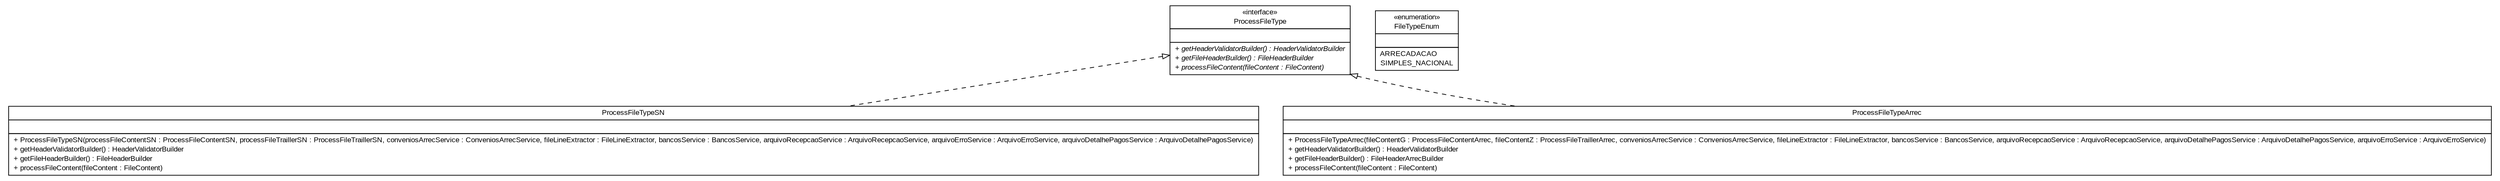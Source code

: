 #!/usr/local/bin/dot
#
# Class diagram 
# Generated by UMLGraph version R5_6 (http://www.umlgraph.org/)
#

digraph G {
	edge [fontname="arial",fontsize=10,labelfontname="arial",labelfontsize=10];
	node [fontname="arial",fontsize=10,shape=plaintext];
	nodesep=0.25;
	ranksep=0.5;
	// br.gov.to.sefaz.arr.processamento.type.ProcessFileTypeSN
	c13187 [label=<<table title="br.gov.to.sefaz.arr.processamento.type.ProcessFileTypeSN" border="0" cellborder="1" cellspacing="0" cellpadding="2" port="p" href="./ProcessFileTypeSN.html">
		<tr><td><table border="0" cellspacing="0" cellpadding="1">
<tr><td align="center" balign="center"> ProcessFileTypeSN </td></tr>
		</table></td></tr>
		<tr><td><table border="0" cellspacing="0" cellpadding="1">
<tr><td align="left" balign="left">  </td></tr>
		</table></td></tr>
		<tr><td><table border="0" cellspacing="0" cellpadding="1">
<tr><td align="left" balign="left"> + ProcessFileTypeSN(processFileContentSN : ProcessFileContentSN, processFileTraillerSN : ProcessFileTraillerSN, conveniosArrecService : ConveniosArrecService, fileLineExtractor : FileLineExtractor, bancosService : BancosService, arquivoRecepcaoService : ArquivoRecepcaoService, arquivoErroService : ArquivoErroService, arquivoDetalhePagosService : ArquivoDetalhePagosService) </td></tr>
<tr><td align="left" balign="left"> + getHeaderValidatorBuilder() : HeaderValidatorBuilder </td></tr>
<tr><td align="left" balign="left"> + getFileHeaderBuilder() : FileHeaderBuilder </td></tr>
<tr><td align="left" balign="left"> + processFileContent(fileContent : FileContent) </td></tr>
		</table></td></tr>
		</table>>, URL="./ProcessFileTypeSN.html", fontname="arial", fontcolor="black", fontsize=10.0];
	// br.gov.to.sefaz.arr.processamento.type.ProcessFileTypeArrec
	c13188 [label=<<table title="br.gov.to.sefaz.arr.processamento.type.ProcessFileTypeArrec" border="0" cellborder="1" cellspacing="0" cellpadding="2" port="p" href="./ProcessFileTypeArrec.html">
		<tr><td><table border="0" cellspacing="0" cellpadding="1">
<tr><td align="center" balign="center"> ProcessFileTypeArrec </td></tr>
		</table></td></tr>
		<tr><td><table border="0" cellspacing="0" cellpadding="1">
<tr><td align="left" balign="left">  </td></tr>
		</table></td></tr>
		<tr><td><table border="0" cellspacing="0" cellpadding="1">
<tr><td align="left" balign="left"> + ProcessFileTypeArrec(fileContentG : ProcessFileContentArrec, fileContentZ : ProcessFileTraillerArrec, conveniosArrecService : ConveniosArrecService, fileLineExtractor : FileLineExtractor, bancosService : BancosService, arquivoRecepcaoService : ArquivoRecepcaoService, arquivoDetalhePagosService : ArquivoDetalhePagosService, arquivoErroService : ArquivoErroService) </td></tr>
<tr><td align="left" balign="left"> + getHeaderValidatorBuilder() : HeaderValidatorBuilder </td></tr>
<tr><td align="left" balign="left"> + getFileHeaderBuilder() : FileHeaderArrecBuilder </td></tr>
<tr><td align="left" balign="left"> + processFileContent(fileContent : FileContent) </td></tr>
		</table></td></tr>
		</table>>, URL="./ProcessFileTypeArrec.html", fontname="arial", fontcolor="black", fontsize=10.0];
	// br.gov.to.sefaz.arr.processamento.type.ProcessFileType
	c13189 [label=<<table title="br.gov.to.sefaz.arr.processamento.type.ProcessFileType" border="0" cellborder="1" cellspacing="0" cellpadding="2" port="p" href="./ProcessFileType.html">
		<tr><td><table border="0" cellspacing="0" cellpadding="1">
<tr><td align="center" balign="center"> &#171;interface&#187; </td></tr>
<tr><td align="center" balign="center"> ProcessFileType </td></tr>
		</table></td></tr>
		<tr><td><table border="0" cellspacing="0" cellpadding="1">
<tr><td align="left" balign="left">  </td></tr>
		</table></td></tr>
		<tr><td><table border="0" cellspacing="0" cellpadding="1">
<tr><td align="left" balign="left"><font face="arial italic" point-size="10.0"> + getHeaderValidatorBuilder() : HeaderValidatorBuilder </font></td></tr>
<tr><td align="left" balign="left"><font face="arial italic" point-size="10.0"> + getFileHeaderBuilder() : FileHeaderBuilder </font></td></tr>
<tr><td align="left" balign="left"><font face="arial italic" point-size="10.0"> + processFileContent(fileContent : FileContent) </font></td></tr>
		</table></td></tr>
		</table>>, URL="./ProcessFileType.html", fontname="arial", fontcolor="black", fontsize=10.0];
	// br.gov.to.sefaz.arr.processamento.type.FileTypeEnum
	c13190 [label=<<table title="br.gov.to.sefaz.arr.processamento.type.FileTypeEnum" border="0" cellborder="1" cellspacing="0" cellpadding="2" port="p" href="./FileTypeEnum.html">
		<tr><td><table border="0" cellspacing="0" cellpadding="1">
<tr><td align="center" balign="center"> &#171;enumeration&#187; </td></tr>
<tr><td align="center" balign="center"> FileTypeEnum </td></tr>
		</table></td></tr>
		<tr><td><table border="0" cellspacing="0" cellpadding="1">
<tr><td align="left" balign="left">  </td></tr>
		</table></td></tr>
		<tr><td><table border="0" cellspacing="0" cellpadding="1">
<tr><td align="left" balign="left"> ARRECADACAO </td></tr>
<tr><td align="left" balign="left"> SIMPLES_NACIONAL </td></tr>
		</table></td></tr>
		</table>>, URL="./FileTypeEnum.html", fontname="arial", fontcolor="black", fontsize=10.0];
	//br.gov.to.sefaz.arr.processamento.type.ProcessFileTypeSN implements br.gov.to.sefaz.arr.processamento.type.ProcessFileType
	c13189:p -> c13187:p [dir=back,arrowtail=empty,style=dashed];
	//br.gov.to.sefaz.arr.processamento.type.ProcessFileTypeArrec implements br.gov.to.sefaz.arr.processamento.type.ProcessFileType
	c13189:p -> c13188:p [dir=back,arrowtail=empty,style=dashed];
}

